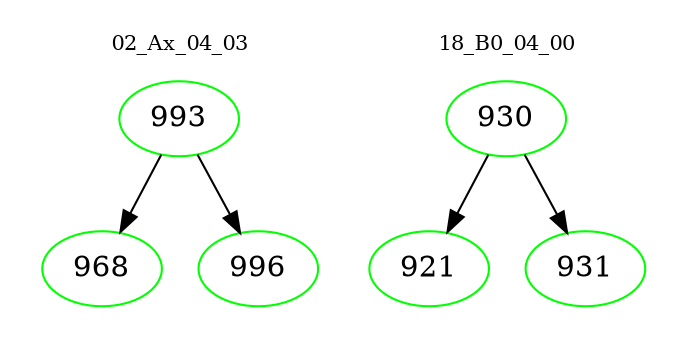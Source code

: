 digraph{
subgraph cluster_0 {
color = white
label = "02_Ax_04_03";
fontsize=10;
T0_993 [label="993", color="green"]
T0_993 -> T0_968 [color="black"]
T0_968 [label="968", color="green"]
T0_993 -> T0_996 [color="black"]
T0_996 [label="996", color="green"]
}
subgraph cluster_1 {
color = white
label = "18_B0_04_00";
fontsize=10;
T1_930 [label="930", color="green"]
T1_930 -> T1_921 [color="black"]
T1_921 [label="921", color="green"]
T1_930 -> T1_931 [color="black"]
T1_931 [label="931", color="green"]
}
}
